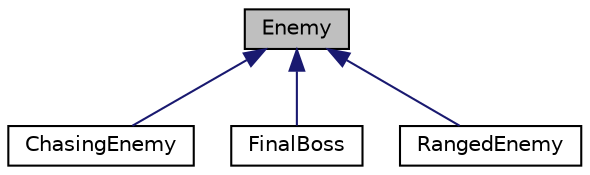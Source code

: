 digraph "Enemy"
{
 // LATEX_PDF_SIZE
  edge [fontname="Helvetica",fontsize="10",labelfontname="Helvetica",labelfontsize="10"];
  node [fontname="Helvetica",fontsize="10",shape=record];
  Node1 [label="Enemy",height=0.2,width=0.4,color="black", fillcolor="grey75", style="filled", fontcolor="black",tooltip=" "];
  Node1 -> Node2 [dir="back",color="midnightblue",fontsize="10",style="solid",fontname="Helvetica"];
  Node2 [label="ChasingEnemy",height=0.2,width=0.4,color="black", fillcolor="white", style="filled",URL="$classChasingEnemy.html",tooltip=" "];
  Node1 -> Node3 [dir="back",color="midnightblue",fontsize="10",style="solid",fontname="Helvetica"];
  Node3 [label="FinalBoss",height=0.2,width=0.4,color="black", fillcolor="white", style="filled",URL="$classFinalBoss.html",tooltip=" "];
  Node1 -> Node4 [dir="back",color="midnightblue",fontsize="10",style="solid",fontname="Helvetica"];
  Node4 [label="RangedEnemy",height=0.2,width=0.4,color="black", fillcolor="white", style="filled",URL="$classRangedEnemy.html",tooltip=" "];
}
